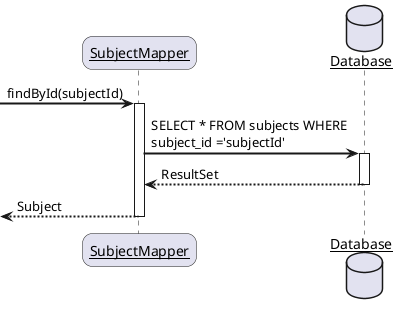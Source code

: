 @startuml Identity Map

skinparam sequenceArrowThickness 2
skinparam roundcorner 20
skinparam maxmessagesize 200
skinparam sequenceParticipant underline

participant "SubjectMapper" as A
database Database as B

-> A: findById(subjectId)
activate A

A -> B: SELECT * FROM subjects WHERE subject_id ='subjectId'
activate B

B --> A: ResultSet
deactivate B

 <-- A : Subject
deactivate A

@enduml